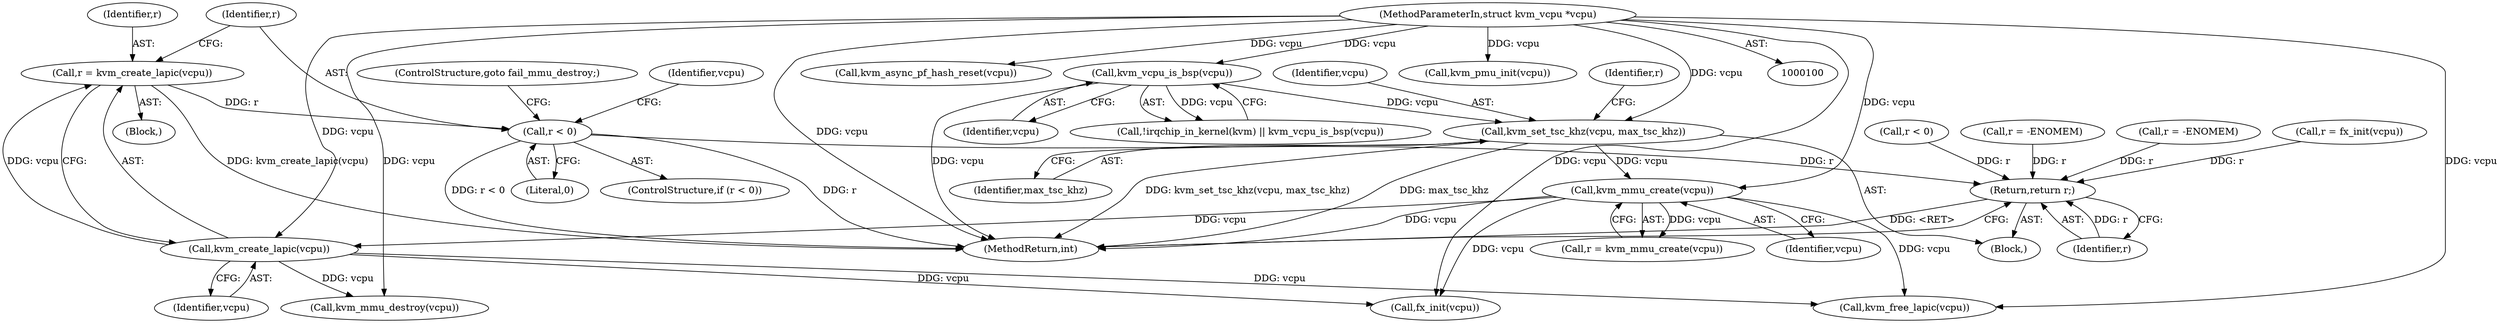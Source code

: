 digraph "0_linux_0b79459b482e85cb7426aa7da683a9f2c97aeae1@API" {
"1000188" [label="(Call,r = kvm_create_lapic(vcpu))"];
"1000190" [label="(Call,kvm_create_lapic(vcpu))"];
"1000177" [label="(Call,kvm_mmu_create(vcpu))"];
"1000172" [label="(Call,kvm_set_tsc_khz(vcpu, max_tsc_khz))"];
"1000132" [label="(Call,kvm_vcpu_is_bsp(vcpu))"];
"1000101" [label="(MethodParameterIn,struct kvm_vcpu *vcpu)"];
"1000193" [label="(Call,r < 0)"];
"1000303" [label="(Return,return r;)"];
"1000246" [label="(Call,r = fx_init(vcpu))"];
"1000175" [label="(Call,r = kvm_mmu_create(vcpu))"];
"1000195" [label="(Literal,0)"];
"1000101" [label="(MethodParameterIn,struct kvm_vcpu *vcpu)"];
"1000180" [label="(Call,r < 0)"];
"1000173" [label="(Identifier,vcpu)"];
"1000267" [label="(Call,kvm_async_pf_hash_reset(vcpu))"];
"1000176" [label="(Identifier,r)"];
"1000177" [label="(Call,kvm_mmu_create(vcpu))"];
"1000223" [label="(Call,r = -ENOMEM)"];
"1000192" [label="(ControlStructure,if (r < 0))"];
"1000174" [label="(Identifier,max_tsc_khz)"];
"1000133" [label="(Identifier,vcpu)"];
"1000305" [label="(MethodReturn,int)"];
"1000189" [label="(Identifier,r)"];
"1000187" [label="(Block,)"];
"1000193" [label="(Call,r < 0)"];
"1000128" [label="(Call,!irqchip_in_kernel(kvm) || kvm_vcpu_is_bsp(vcpu))"];
"1000196" [label="(ControlStructure,goto fail_mmu_destroy;)"];
"1000102" [label="(Block,)"];
"1000178" [label="(Identifier,vcpu)"];
"1000132" [label="(Call,kvm_vcpu_is_bsp(vcpu))"];
"1000303" [label="(Return,return r;)"];
"1000304" [label="(Identifier,r)"];
"1000248" [label="(Call,fx_init(vcpu))"];
"1000204" [label="(Identifier,vcpu)"];
"1000269" [label="(Call,kvm_pmu_init(vcpu))"];
"1000191" [label="(Identifier,vcpu)"];
"1000288" [label="(Call,kvm_free_lapic(vcpu))"];
"1000188" [label="(Call,r = kvm_create_lapic(vcpu))"];
"1000159" [label="(Call,r = -ENOMEM)"];
"1000291" [label="(Call,kvm_mmu_destroy(vcpu))"];
"1000194" [label="(Identifier,r)"];
"1000190" [label="(Call,kvm_create_lapic(vcpu))"];
"1000172" [label="(Call,kvm_set_tsc_khz(vcpu, max_tsc_khz))"];
"1000188" -> "1000187"  [label="AST: "];
"1000188" -> "1000190"  [label="CFG: "];
"1000189" -> "1000188"  [label="AST: "];
"1000190" -> "1000188"  [label="AST: "];
"1000194" -> "1000188"  [label="CFG: "];
"1000188" -> "1000305"  [label="DDG: kvm_create_lapic(vcpu)"];
"1000190" -> "1000188"  [label="DDG: vcpu"];
"1000188" -> "1000193"  [label="DDG: r"];
"1000190" -> "1000191"  [label="CFG: "];
"1000191" -> "1000190"  [label="AST: "];
"1000177" -> "1000190"  [label="DDG: vcpu"];
"1000101" -> "1000190"  [label="DDG: vcpu"];
"1000190" -> "1000248"  [label="DDG: vcpu"];
"1000190" -> "1000288"  [label="DDG: vcpu"];
"1000190" -> "1000291"  [label="DDG: vcpu"];
"1000177" -> "1000175"  [label="AST: "];
"1000177" -> "1000178"  [label="CFG: "];
"1000178" -> "1000177"  [label="AST: "];
"1000175" -> "1000177"  [label="CFG: "];
"1000177" -> "1000305"  [label="DDG: vcpu"];
"1000177" -> "1000175"  [label="DDG: vcpu"];
"1000172" -> "1000177"  [label="DDG: vcpu"];
"1000101" -> "1000177"  [label="DDG: vcpu"];
"1000177" -> "1000248"  [label="DDG: vcpu"];
"1000177" -> "1000288"  [label="DDG: vcpu"];
"1000172" -> "1000102"  [label="AST: "];
"1000172" -> "1000174"  [label="CFG: "];
"1000173" -> "1000172"  [label="AST: "];
"1000174" -> "1000172"  [label="AST: "];
"1000176" -> "1000172"  [label="CFG: "];
"1000172" -> "1000305"  [label="DDG: kvm_set_tsc_khz(vcpu, max_tsc_khz)"];
"1000172" -> "1000305"  [label="DDG: max_tsc_khz"];
"1000132" -> "1000172"  [label="DDG: vcpu"];
"1000101" -> "1000172"  [label="DDG: vcpu"];
"1000132" -> "1000128"  [label="AST: "];
"1000132" -> "1000133"  [label="CFG: "];
"1000133" -> "1000132"  [label="AST: "];
"1000128" -> "1000132"  [label="CFG: "];
"1000132" -> "1000305"  [label="DDG: vcpu"];
"1000132" -> "1000128"  [label="DDG: vcpu"];
"1000101" -> "1000132"  [label="DDG: vcpu"];
"1000101" -> "1000100"  [label="AST: "];
"1000101" -> "1000305"  [label="DDG: vcpu"];
"1000101" -> "1000248"  [label="DDG: vcpu"];
"1000101" -> "1000267"  [label="DDG: vcpu"];
"1000101" -> "1000269"  [label="DDG: vcpu"];
"1000101" -> "1000288"  [label="DDG: vcpu"];
"1000101" -> "1000291"  [label="DDG: vcpu"];
"1000193" -> "1000192"  [label="AST: "];
"1000193" -> "1000195"  [label="CFG: "];
"1000194" -> "1000193"  [label="AST: "];
"1000195" -> "1000193"  [label="AST: "];
"1000196" -> "1000193"  [label="CFG: "];
"1000204" -> "1000193"  [label="CFG: "];
"1000193" -> "1000305"  [label="DDG: r"];
"1000193" -> "1000305"  [label="DDG: r < 0"];
"1000193" -> "1000303"  [label="DDG: r"];
"1000303" -> "1000102"  [label="AST: "];
"1000303" -> "1000304"  [label="CFG: "];
"1000304" -> "1000303"  [label="AST: "];
"1000305" -> "1000303"  [label="CFG: "];
"1000303" -> "1000305"  [label="DDG: <RET>"];
"1000304" -> "1000303"  [label="DDG: r"];
"1000159" -> "1000303"  [label="DDG: r"];
"1000180" -> "1000303"  [label="DDG: r"];
"1000246" -> "1000303"  [label="DDG: r"];
"1000223" -> "1000303"  [label="DDG: r"];
}
